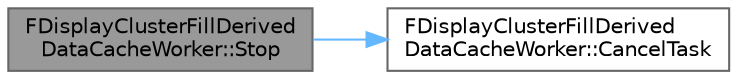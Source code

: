digraph "FDisplayClusterFillDerivedDataCacheWorker::Stop"
{
 // INTERACTIVE_SVG=YES
 // LATEX_PDF_SIZE
  bgcolor="transparent";
  edge [fontname=Helvetica,fontsize=10,labelfontname=Helvetica,labelfontsize=10];
  node [fontname=Helvetica,fontsize=10,shape=box,height=0.2,width=0.4];
  rankdir="LR";
  Node1 [id="Node000001",label="FDisplayClusterFillDerived\lDataCacheWorker::Stop",height=0.2,width=0.4,color="gray40", fillcolor="grey60", style="filled", fontcolor="black",tooltip="Stops the runnable object."];
  Node1 -> Node2 [id="edge1_Node000001_Node000002",color="steelblue1",style="solid",tooltip=" "];
  Node2 [id="Node000002",label="FDisplayClusterFillDerived\lDataCacheWorker::CancelTask",height=0.2,width=0.4,color="grey40", fillcolor="white", style="filled",URL="$d6/d6c/classFDisplayClusterFillDerivedDataCacheWorker.html#aecb1b76045f14e67691db267b1d9b462",tooltip=" "];
}
